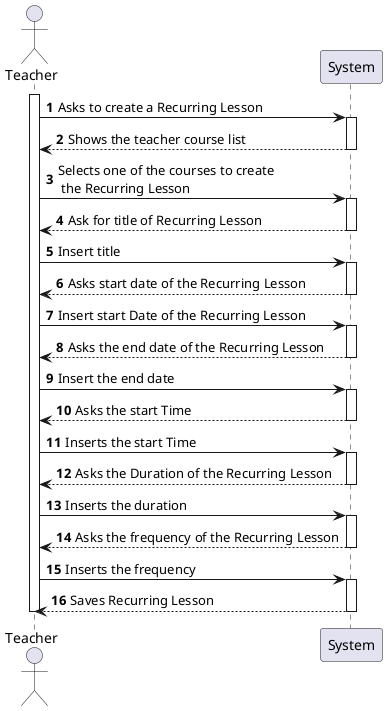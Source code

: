 @startuml
autonumber

autoactivate on

actor Teacher
activate Teacher


Teacher -> System: Asks to create a Recurring Lesson
System --> Teacher: Shows the teacher course list
Teacher -> System: Selects one of the courses to create\n the Recurring Lesson
System --> Teacher: Ask for title of Recurring Lesson
Teacher -> System: Insert title
System --> Teacher: Asks start date of the Recurring Lesson
Teacher -> System: Insert start Date of the Recurring Lesson
System --> Teacher: Asks the end date of the Recurring Lesson
Teacher -> System: Insert the end date
System --> Teacher: Asks the start Time
Teacher -> System: Inserts the start Time
System --> Teacher: Asks the Duration of the Recurring Lesson
Teacher -> System: Inserts the duration
System --> Teacher: Asks the frequency of the Recurring Lesson
Teacher -> System: Inserts the frequency

System --> Teacher: Saves Recurring Lesson


deactivate Teacher

@enduml
